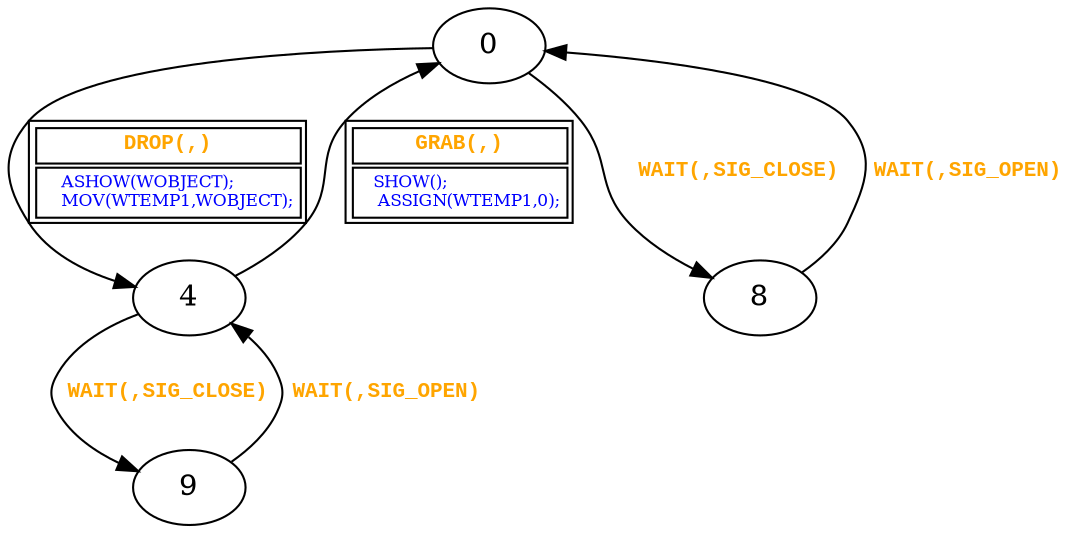 digraph {
 node [shape=oval];
"0" -> "4"[fontcolor=orange, label=< <table border="1"><tr><td><font face="Courier New" point-size="10"><b>DROP(,)<br align="left"/></b></font></td></tr>
<tr><td><font point-size="8" color ="blue">    ASHOW(WOBJECT);<br align="left"/>    MOV(WTEMP1,WOBJECT);<br align="left"/></font></td></tr></table>>];
"0" -> "8"[fontcolor=orange, label=< <table border="0"><tr><td><font face="Courier New" point-size="10"><b>WAIT(,SIG_CLOSE)<br align="left"/></b></font></td></tr>
</table>>];
"4" -> "0"[fontcolor=orange, label=< <table border="1"><tr><td><font face="Courier New" point-size="10"><b>GRAB(,)<br align="left"/></b></font></td></tr>
<tr><td><font point-size="8" color ="blue">   SHOW();<br align="left"/>    ASSIGN(WTEMP1,0);<br align="left"/></font></td></tr></table>>];
"4" -> "9"[fontcolor=orange, label=< <table border="0"><tr><td><font face="Courier New" point-size="10"><b>WAIT(,SIG_CLOSE)<br align="left"/></b></font></td></tr>
</table>>];
"8" -> "0"[fontcolor=orange, label=< <table border="0"><tr><td><font face="Courier New" point-size="10"><b>WAIT(,SIG_OPEN)<br align="left"/></b></font></td></tr>
</table>>];
"9" -> "4"[fontcolor=orange, label=< <table border="0"><tr><td><font face="Courier New" point-size="10"><b>WAIT(,SIG_OPEN)<br align="left"/></b></font></td></tr>
</table>>];
}
